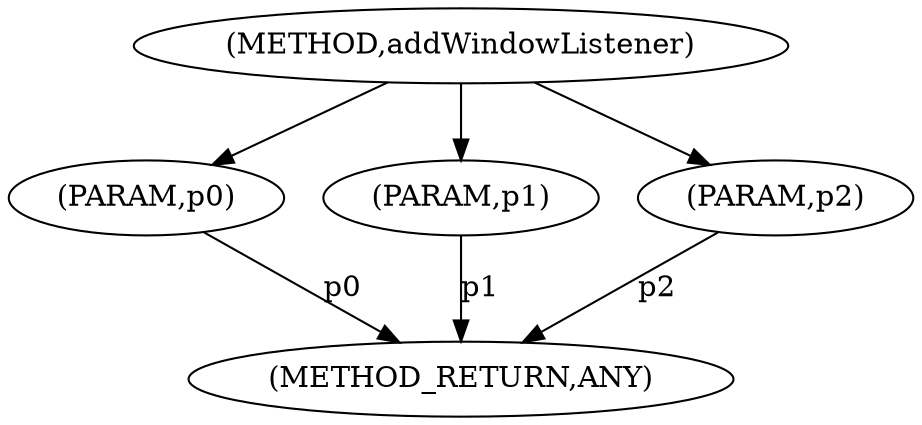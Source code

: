 digraph "addWindowListener" {  
"1401" [label = <(METHOD,addWindowListener)> ]
"1406" [label = <(METHOD_RETURN,ANY)> ]
"1402" [label = <(PARAM,p0)> ]
"1403" [label = <(PARAM,p1)> ]
"1404" [label = <(PARAM,p2)> ]
  "1402" -> "1406"  [ label = "p0"] 
  "1403" -> "1406"  [ label = "p1"] 
  "1404" -> "1406"  [ label = "p2"] 
  "1401" -> "1402" 
  "1401" -> "1403" 
  "1401" -> "1404" 
}
